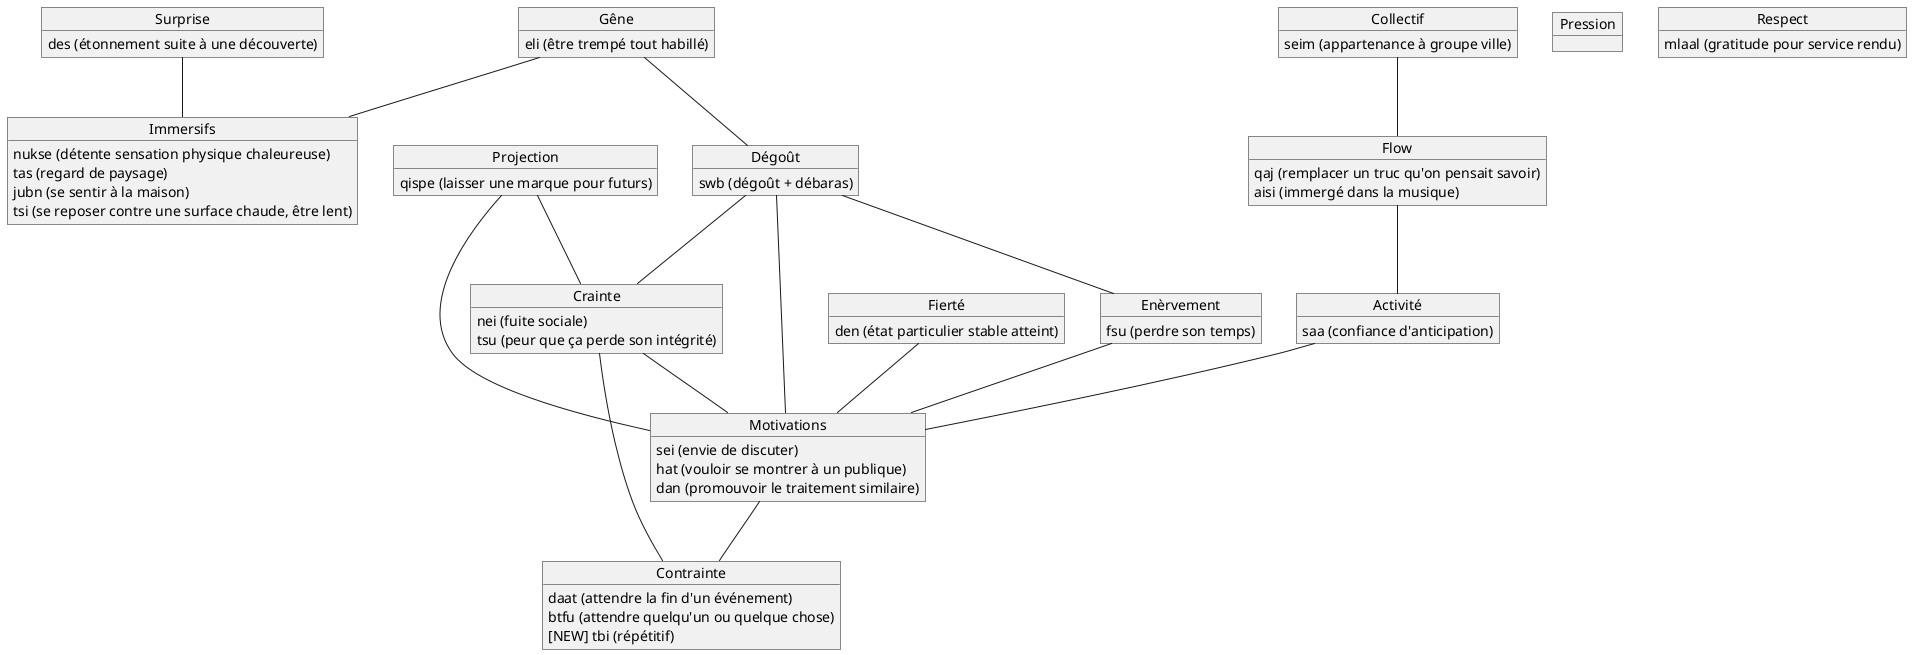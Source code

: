 @startuml


object Surprise {
    des (étonnement suite à une découverte)
}

object Crainte {
    nei (fuite sociale)
    tsu (peur que ça perde son intégrité)
}

object Dégoût {
    swb (dégoût + débaras)
}

object Enèrvement {
    fsu (perdre son temps)
}

object Activité {
    saa (confiance d'anticipation)
}

object Flow { 
    qaj (remplacer un truc qu'on pensait savoir)
    aisi (immergé dans la musique)
}

object Collectif {
    seim (appartenance à groupe ville)
}

object Immersifs {
    nukse (détente sensation physique chaleureuse)
    tas (regard de paysage)
    jubn (se sentir à la maison)
    tsi (se reposer contre une surface chaude, être lent)
}

object Contrainte {
    daat (attendre la fin d'un événement)
    btfu (attendre quelqu'un ou quelque chose)
    [NEW] tbi (répétitif)
}

object Gêne {
    eli (être trempé tout habillé)
}

object Motivations {
    sei (envie de discuter)
    hat (vouloir se montrer à un publique)
    dan (promouvoir le traitement similaire)
}

object Fierté {
    den (état particulier stable atteint)
}

object Projection {
    qispe (laisser une marque pour futurs)
}

object Pression {

}

object Respect {
    mlaal (gratitude pour service rendu)
}


' relations

Motivations -- Contrainte
Contrainte -- Crainte

Dégoût -- Enèrvement
Dégoût -- Motivations
Enèrvement -- Motivations
Dégoût -- Crainte
Crainte -- Motivations

Fierté -- Motivations
Activité -- Motivations
Flow -- Activité
Collectif -- Flow

Surprise -- Immersifs

Gêne -- Immersifs
Gêne -- Dégoût

Projection -- Crainte
Projection -- Motivations

@enduml